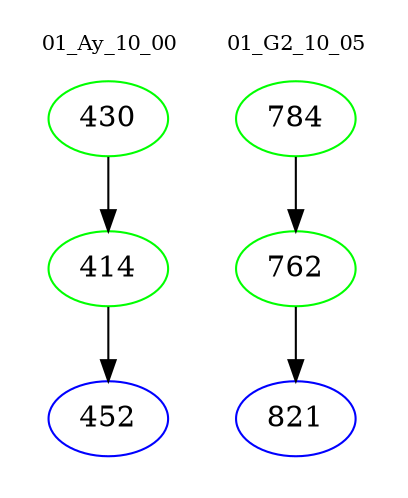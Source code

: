 digraph{
subgraph cluster_0 {
color = white
label = "01_Ay_10_00";
fontsize=10;
T0_430 [label="430", color="green"]
T0_430 -> T0_414 [color="black"]
T0_414 [label="414", color="green"]
T0_414 -> T0_452 [color="black"]
T0_452 [label="452", color="blue"]
}
subgraph cluster_1 {
color = white
label = "01_G2_10_05";
fontsize=10;
T1_784 [label="784", color="green"]
T1_784 -> T1_762 [color="black"]
T1_762 [label="762", color="green"]
T1_762 -> T1_821 [color="black"]
T1_821 [label="821", color="blue"]
}
}
